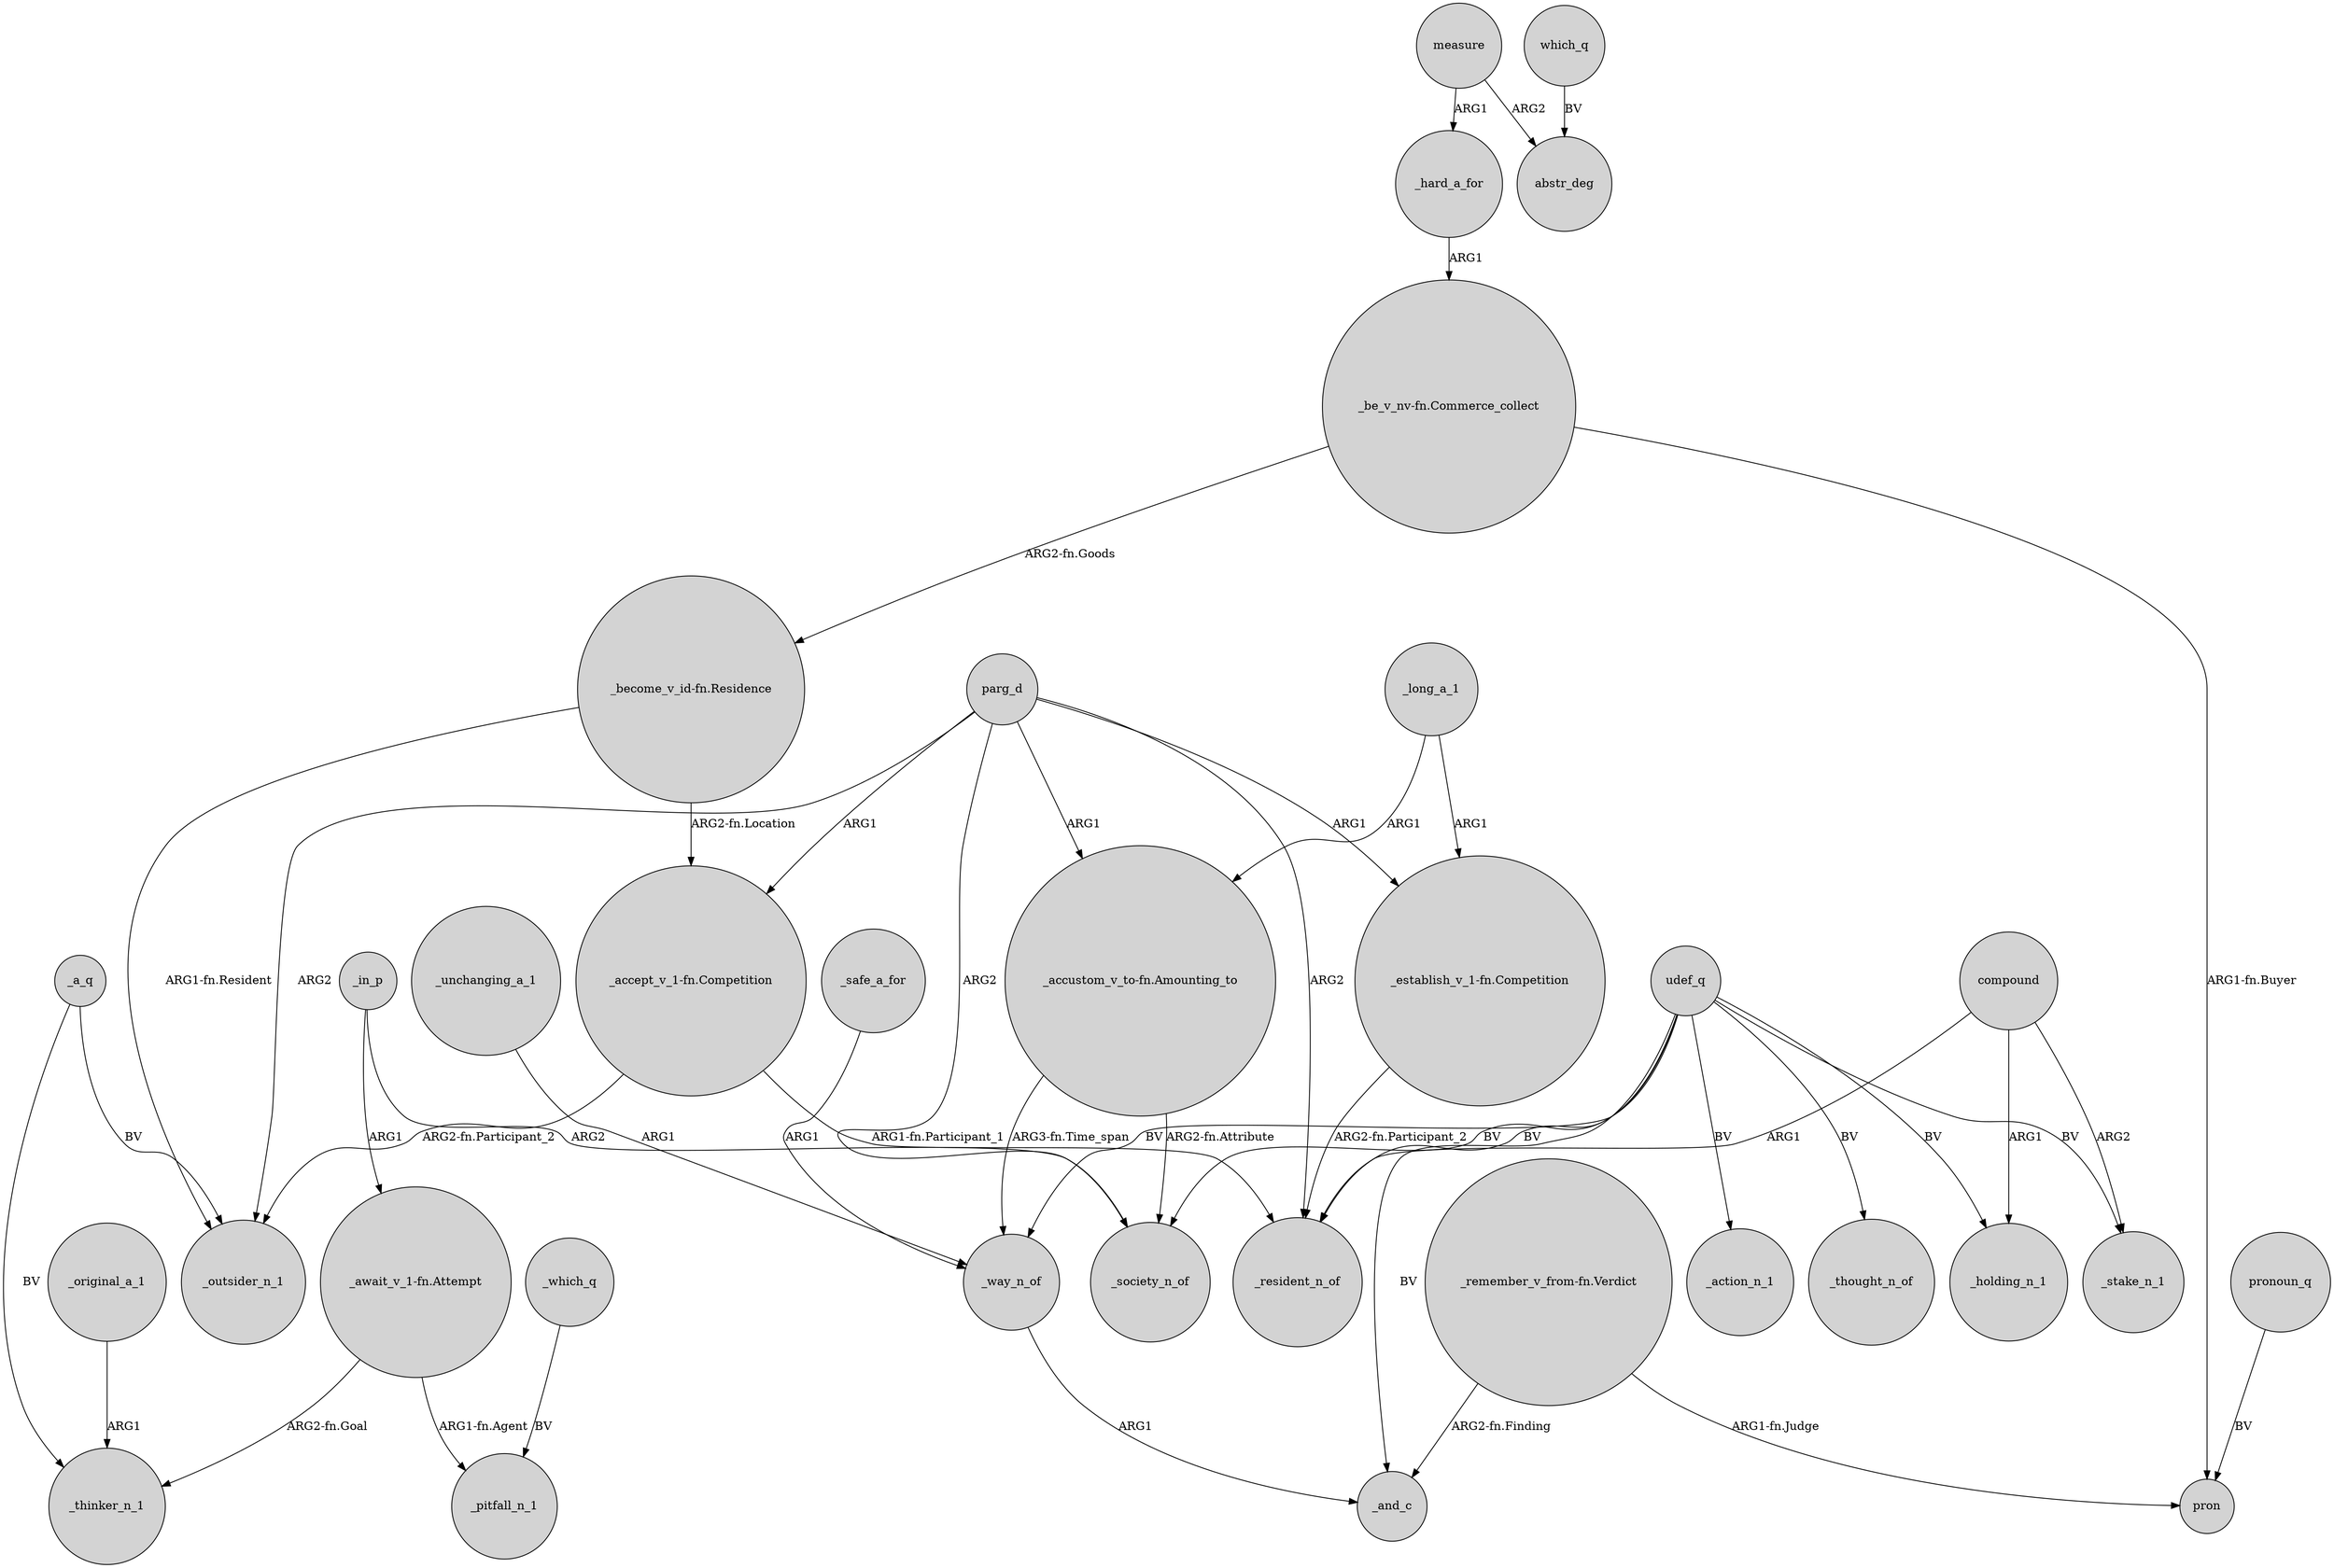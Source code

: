 digraph {
	node [shape=circle style=filled]
	_a_q -> _thinker_n_1 [label=BV]
	_safe_a_for -> _way_n_of [label=ARG1]
	udef_q -> _resident_n_of [label=BV]
	parg_d -> _resident_n_of [label=ARG2]
	_hard_a_for -> "_be_v_nv-fn.Commerce_collect" [label=ARG1]
	_which_q -> _pitfall_n_1 [label=BV]
	"_establish_v_1-fn.Competition" -> _resident_n_of [label="ARG2-fn.Participant_2"]
	"_await_v_1-fn.Attempt" -> _thinker_n_1 [label="ARG2-fn.Goal"]
	udef_q -> _holding_n_1 [label=BV]
	compound -> _holding_n_1 [label=ARG1]
	"_accustom_v_to-fn.Amounting_to" -> _way_n_of [label="ARG3-fn.Time_span"]
	compound -> _stake_n_1 [label=ARG2]
	udef_q -> _society_n_of [label=BV]
	"_accept_v_1-fn.Competition" -> _resident_n_of [label="ARG1-fn.Participant_1"]
	parg_d -> "_accustom_v_to-fn.Amounting_to" [label=ARG1]
	udef_q -> _and_c [label=BV]
	"_be_v_nv-fn.Commerce_collect" -> pron [label="ARG1-fn.Buyer"]
	"_become_v_id-fn.Residence" -> "_accept_v_1-fn.Competition" [label="ARG2-fn.Location"]
	"_remember_v_from-fn.Verdict" -> pron [label="ARG1-fn.Judge"]
	"_await_v_1-fn.Attempt" -> _pitfall_n_1 [label="ARG1-fn.Agent"]
	pronoun_q -> pron [label=BV]
	udef_q -> _action_n_1 [label=BV]
	_long_a_1 -> "_accustom_v_to-fn.Amounting_to" [label=ARG1]
	"_accustom_v_to-fn.Amounting_to" -> _society_n_of [label="ARG2-fn.Attribute"]
	_long_a_1 -> "_establish_v_1-fn.Competition" [label=ARG1]
	_way_n_of -> _and_c [label=ARG1]
	parg_d -> "_accept_v_1-fn.Competition" [label=ARG1]
	_a_q -> _outsider_n_1 [label=BV]
	udef_q -> _way_n_of [label=BV]
	udef_q -> _stake_n_1 [label=BV]
	_in_p -> "_await_v_1-fn.Attempt" [label=ARG1]
	parg_d -> _outsider_n_1 [label=ARG2]
	measure -> _hard_a_for [label=ARG1]
	"_remember_v_from-fn.Verdict" -> _and_c [label="ARG2-fn.Finding"]
	compound -> _resident_n_of [label=ARG1]
	measure -> abstr_deg [label=ARG2]
	parg_d -> _society_n_of [label=ARG2]
	which_q -> abstr_deg [label=BV]
	_unchanging_a_1 -> _way_n_of [label=ARG1]
	_in_p -> _society_n_of [label=ARG2]
	_original_a_1 -> _thinker_n_1 [label=ARG1]
	parg_d -> "_establish_v_1-fn.Competition" [label=ARG1]
	"_be_v_nv-fn.Commerce_collect" -> "_become_v_id-fn.Residence" [label="ARG2-fn.Goods"]
	"_become_v_id-fn.Residence" -> _outsider_n_1 [label="ARG1-fn.Resident"]
	udef_q -> _thought_n_of [label=BV]
	"_accept_v_1-fn.Competition" -> _outsider_n_1 [label="ARG2-fn.Participant_2"]
}
